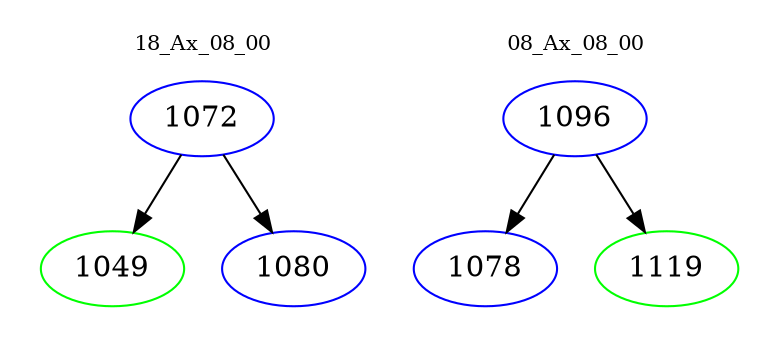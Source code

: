 digraph{
subgraph cluster_0 {
color = white
label = "18_Ax_08_00";
fontsize=10;
T0_1072 [label="1072", color="blue"]
T0_1072 -> T0_1049 [color="black"]
T0_1049 [label="1049", color="green"]
T0_1072 -> T0_1080 [color="black"]
T0_1080 [label="1080", color="blue"]
}
subgraph cluster_1 {
color = white
label = "08_Ax_08_00";
fontsize=10;
T1_1096 [label="1096", color="blue"]
T1_1096 -> T1_1078 [color="black"]
T1_1078 [label="1078", color="blue"]
T1_1096 -> T1_1119 [color="black"]
T1_1119 [label="1119", color="green"]
}
}
